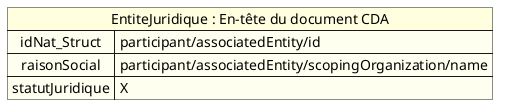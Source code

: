 @startuml

map "EntiteJuridique : En-tête du document CDA" as EJ #back:Ivory;header:LightYellow {
    idNat_Struct => participant/associatedEntity/id
    raisonSocial => participant/associatedEntity/scopingOrganization/name
    statutJuridique => X
}

@enduml